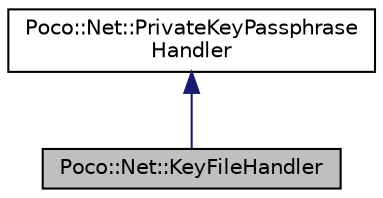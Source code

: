 digraph "Poco::Net::KeyFileHandler"
{
 // LATEX_PDF_SIZE
  edge [fontname="Helvetica",fontsize="10",labelfontname="Helvetica",labelfontsize="10"];
  node [fontname="Helvetica",fontsize="10",shape=record];
  Node1 [label="Poco::Net::KeyFileHandler",height=0.2,width=0.4,color="black", fillcolor="grey75", style="filled", fontcolor="black",tooltip=" "];
  Node2 -> Node1 [dir="back",color="midnightblue",fontsize="10",style="solid"];
  Node2 [label="Poco::Net::PrivateKeyPassphrase\lHandler",height=0.2,width=0.4,color="black", fillcolor="white", style="filled",URL="$classPoco_1_1Net_1_1PrivateKeyPassphraseHandler.html",tooltip=" "];
}

